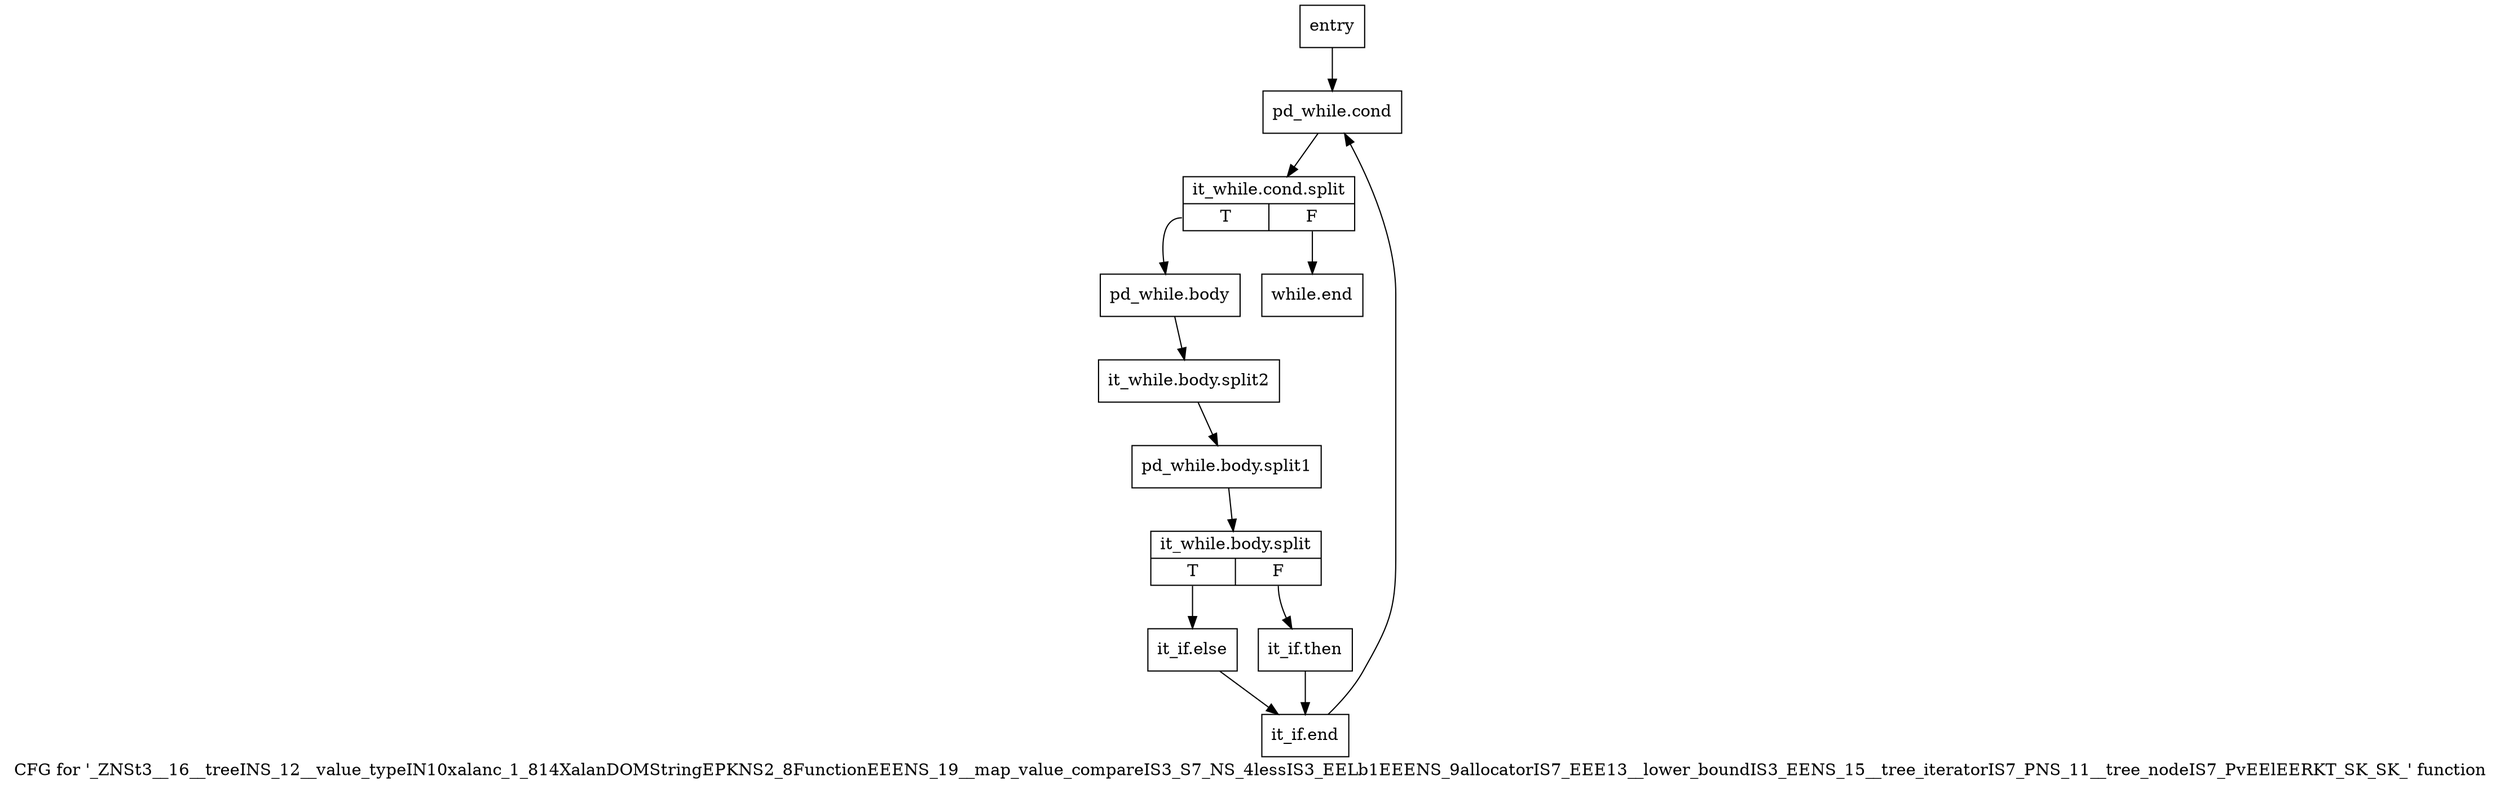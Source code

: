 digraph "CFG for '_ZNSt3__16__treeINS_12__value_typeIN10xalanc_1_814XalanDOMStringEPKNS2_8FunctionEEENS_19__map_value_compareIS3_S7_NS_4lessIS3_EELb1EEENS_9allocatorIS7_EEE13__lower_boundIS3_EENS_15__tree_iteratorIS7_PNS_11__tree_nodeIS7_PvEElEERKT_SK_SK_' function" {
	label="CFG for '_ZNSt3__16__treeINS_12__value_typeIN10xalanc_1_814XalanDOMStringEPKNS2_8FunctionEEENS_19__map_value_compareIS3_S7_NS_4lessIS3_EELb1EEENS_9allocatorIS7_EEE13__lower_boundIS3_EENS_15__tree_iteratorIS7_PNS_11__tree_nodeIS7_PvEElEERKT_SK_SK_' function";

	Node0x6930910 [shape=record,label="{entry}"];
	Node0x6930910 -> Node0x6930960;
	Node0x6930960 [shape=record,label="{pd_while.cond}"];
	Node0x6930960 -> Node0xbaa1b40;
	Node0xbaa1b40 [shape=record,label="{it_while.cond.split|{<s0>T|<s1>F}}"];
	Node0xbaa1b40:s0 -> Node0x69309b0;
	Node0xbaa1b40:s1 -> Node0x6930af0;
	Node0x69309b0 [shape=record,label="{pd_while.body}"];
	Node0x69309b0 -> Node0xbaa1a50;
	Node0xbaa1a50 [shape=record,label="{it_while.body.split2}"];
	Node0xbaa1a50 -> Node0xbaa1a00;
	Node0xbaa1a00 [shape=record,label="{pd_while.body.split1}"];
	Node0xbaa1a00 -> Node0xbaa1af0;
	Node0xbaa1af0 [shape=record,label="{it_while.body.split|{<s0>T|<s1>F}}"];
	Node0xbaa1af0:s0 -> Node0x6930a50;
	Node0xbaa1af0:s1 -> Node0x6930a00;
	Node0x6930a00 [shape=record,label="{it_if.then}"];
	Node0x6930a00 -> Node0x6930aa0;
	Node0x6930a50 [shape=record,label="{it_if.else}"];
	Node0x6930a50 -> Node0x6930aa0;
	Node0x6930aa0 [shape=record,label="{it_if.end}"];
	Node0x6930aa0 -> Node0x6930960;
	Node0x6930af0 [shape=record,label="{while.end}"];
}
